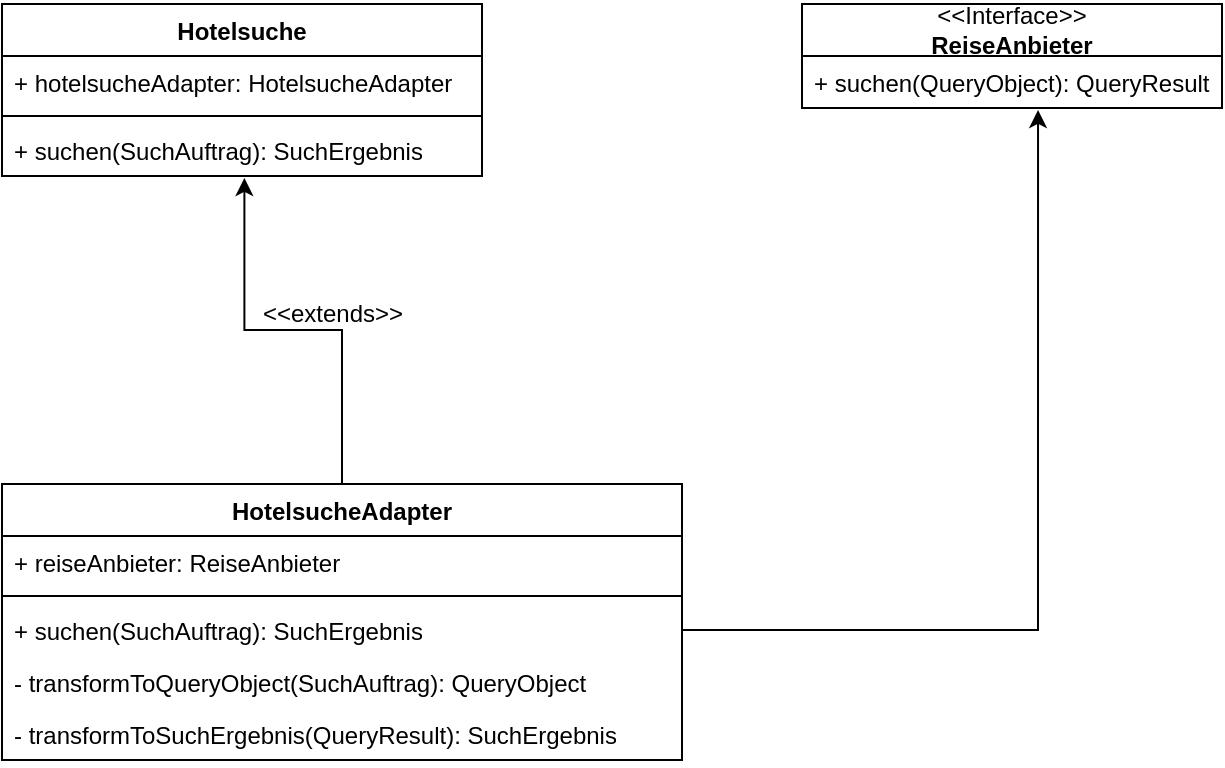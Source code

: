 <mxfile version="24.5.2" type="device">
  <diagram name="Seite-1" id="2FdmSvtwB2SYOyU4i6dr">
    <mxGraphModel dx="2074" dy="1132" grid="1" gridSize="10" guides="1" tooltips="1" connect="1" arrows="1" fold="1" page="1" pageScale="1" pageWidth="1169" pageHeight="827" math="0" shadow="0">
      <root>
        <mxCell id="0" />
        <mxCell id="1" parent="0" />
        <mxCell id="7MN9r2oa7G7E-R6rydLz-1" value="HotelsucheAdapter" style="swimlane;fontStyle=1;align=center;verticalAlign=top;childLayout=stackLayout;horizontal=1;startSize=26;horizontalStack=0;resizeParent=1;resizeParentMax=0;resizeLast=0;collapsible=1;marginBottom=0;whiteSpace=wrap;html=1;" vertex="1" parent="1">
          <mxGeometry x="80" y="320" width="340" height="138" as="geometry" />
        </mxCell>
        <mxCell id="7MN9r2oa7G7E-R6rydLz-2" value="+ reiseAnbieter: ReiseAnbieter" style="text;strokeColor=none;fillColor=none;align=left;verticalAlign=top;spacingLeft=4;spacingRight=4;overflow=hidden;rotatable=0;points=[[0,0.5],[1,0.5]];portConstraint=eastwest;whiteSpace=wrap;html=1;" vertex="1" parent="7MN9r2oa7G7E-R6rydLz-1">
          <mxGeometry y="26" width="340" height="26" as="geometry" />
        </mxCell>
        <mxCell id="7MN9r2oa7G7E-R6rydLz-3" value="" style="line;strokeWidth=1;fillColor=none;align=left;verticalAlign=middle;spacingTop=-1;spacingLeft=3;spacingRight=3;rotatable=0;labelPosition=right;points=[];portConstraint=eastwest;strokeColor=inherit;" vertex="1" parent="7MN9r2oa7G7E-R6rydLz-1">
          <mxGeometry y="52" width="340" height="8" as="geometry" />
        </mxCell>
        <mxCell id="7MN9r2oa7G7E-R6rydLz-4" value="+ suchen(SuchAuftrag): SuchErgebnis" style="text;strokeColor=none;fillColor=none;align=left;verticalAlign=top;spacingLeft=4;spacingRight=4;overflow=hidden;rotatable=0;points=[[0,0.5],[1,0.5]];portConstraint=eastwest;whiteSpace=wrap;html=1;" vertex="1" parent="7MN9r2oa7G7E-R6rydLz-1">
          <mxGeometry y="60" width="340" height="26" as="geometry" />
        </mxCell>
        <mxCell id="7MN9r2oa7G7E-R6rydLz-13" value="- transformToQueryObject(SuchAuftrag): QueryObject" style="text;strokeColor=none;fillColor=none;align=left;verticalAlign=top;spacingLeft=4;spacingRight=4;overflow=hidden;rotatable=0;points=[[0,0.5],[1,0.5]];portConstraint=eastwest;whiteSpace=wrap;html=1;" vertex="1" parent="7MN9r2oa7G7E-R6rydLz-1">
          <mxGeometry y="86" width="340" height="26" as="geometry" />
        </mxCell>
        <mxCell id="7MN9r2oa7G7E-R6rydLz-14" value="- transformToSuchErgebnis(QueryResult): SuchErgebnis" style="text;strokeColor=none;fillColor=none;align=left;verticalAlign=top;spacingLeft=4;spacingRight=4;overflow=hidden;rotatable=0;points=[[0,0.5],[1,0.5]];portConstraint=eastwest;whiteSpace=wrap;html=1;" vertex="1" parent="7MN9r2oa7G7E-R6rydLz-1">
          <mxGeometry y="112" width="340" height="26" as="geometry" />
        </mxCell>
        <mxCell id="7MN9r2oa7G7E-R6rydLz-5" value="Hotelsuche" style="swimlane;fontStyle=1;align=center;verticalAlign=top;childLayout=stackLayout;horizontal=1;startSize=26;horizontalStack=0;resizeParent=1;resizeParentMax=0;resizeLast=0;collapsible=1;marginBottom=0;whiteSpace=wrap;html=1;" vertex="1" parent="1">
          <mxGeometry x="80" y="80" width="240" height="86" as="geometry" />
        </mxCell>
        <mxCell id="7MN9r2oa7G7E-R6rydLz-6" value="+ hotelsucheAdapter: HotelsucheAdapter" style="text;strokeColor=none;fillColor=none;align=left;verticalAlign=top;spacingLeft=4;spacingRight=4;overflow=hidden;rotatable=0;points=[[0,0.5],[1,0.5]];portConstraint=eastwest;whiteSpace=wrap;html=1;" vertex="1" parent="7MN9r2oa7G7E-R6rydLz-5">
          <mxGeometry y="26" width="240" height="26" as="geometry" />
        </mxCell>
        <mxCell id="7MN9r2oa7G7E-R6rydLz-7" value="" style="line;strokeWidth=1;fillColor=none;align=left;verticalAlign=middle;spacingTop=-1;spacingLeft=3;spacingRight=3;rotatable=0;labelPosition=right;points=[];portConstraint=eastwest;strokeColor=inherit;" vertex="1" parent="7MN9r2oa7G7E-R6rydLz-5">
          <mxGeometry y="52" width="240" height="8" as="geometry" />
        </mxCell>
        <mxCell id="7MN9r2oa7G7E-R6rydLz-8" value="+ suchen(SuchAuftrag): SuchErgebnis" style="text;strokeColor=none;fillColor=none;align=left;verticalAlign=top;spacingLeft=4;spacingRight=4;overflow=hidden;rotatable=0;points=[[0,0.5],[1,0.5]];portConstraint=eastwest;whiteSpace=wrap;html=1;" vertex="1" parent="7MN9r2oa7G7E-R6rydLz-5">
          <mxGeometry y="60" width="240" height="26" as="geometry" />
        </mxCell>
        <mxCell id="7MN9r2oa7G7E-R6rydLz-9" value="&lt;div&gt;&amp;lt;&amp;lt;Interface&amp;gt;&amp;gt;&lt;/div&gt;&lt;b&gt;ReiseAnbieter&lt;/b&gt;" style="swimlane;fontStyle=0;childLayout=stackLayout;horizontal=1;startSize=26;fillColor=none;horizontalStack=0;resizeParent=1;resizeParentMax=0;resizeLast=0;collapsible=1;marginBottom=0;whiteSpace=wrap;html=1;" vertex="1" parent="1">
          <mxGeometry x="480" y="80" width="210" height="52" as="geometry" />
        </mxCell>
        <mxCell id="7MN9r2oa7G7E-R6rydLz-10" value="+ suchen(QueryObject): QueryResult" style="text;strokeColor=none;fillColor=none;align=left;verticalAlign=top;spacingLeft=4;spacingRight=4;overflow=hidden;rotatable=0;points=[[0,0.5],[1,0.5]];portConstraint=eastwest;whiteSpace=wrap;html=1;" vertex="1" parent="7MN9r2oa7G7E-R6rydLz-9">
          <mxGeometry y="26" width="210" height="26" as="geometry" />
        </mxCell>
        <mxCell id="7MN9r2oa7G7E-R6rydLz-15" style="edgeStyle=orthogonalEdgeStyle;rounded=0;orthogonalLoop=1;jettySize=auto;html=1;exitX=0.5;exitY=0;exitDx=0;exitDy=0;entryX=0.505;entryY=1.038;entryDx=0;entryDy=0;entryPerimeter=0;" edge="1" parent="1" source="7MN9r2oa7G7E-R6rydLz-1" target="7MN9r2oa7G7E-R6rydLz-8">
          <mxGeometry relative="1" as="geometry" />
        </mxCell>
        <mxCell id="7MN9r2oa7G7E-R6rydLz-16" style="edgeStyle=orthogonalEdgeStyle;rounded=0;orthogonalLoop=1;jettySize=auto;html=1;exitX=1;exitY=0.5;exitDx=0;exitDy=0;entryX=0.562;entryY=1.038;entryDx=0;entryDy=0;entryPerimeter=0;" edge="1" parent="1" source="7MN9r2oa7G7E-R6rydLz-4" target="7MN9r2oa7G7E-R6rydLz-10">
          <mxGeometry relative="1" as="geometry" />
        </mxCell>
        <mxCell id="7MN9r2oa7G7E-R6rydLz-17" value="&amp;lt;&amp;lt;extends&amp;gt;&amp;gt;" style="text;html=1;align=center;verticalAlign=middle;resizable=0;points=[];autosize=1;strokeColor=none;fillColor=none;" vertex="1" parent="1">
          <mxGeometry x="200" y="220" width="90" height="30" as="geometry" />
        </mxCell>
      </root>
    </mxGraphModel>
  </diagram>
</mxfile>
